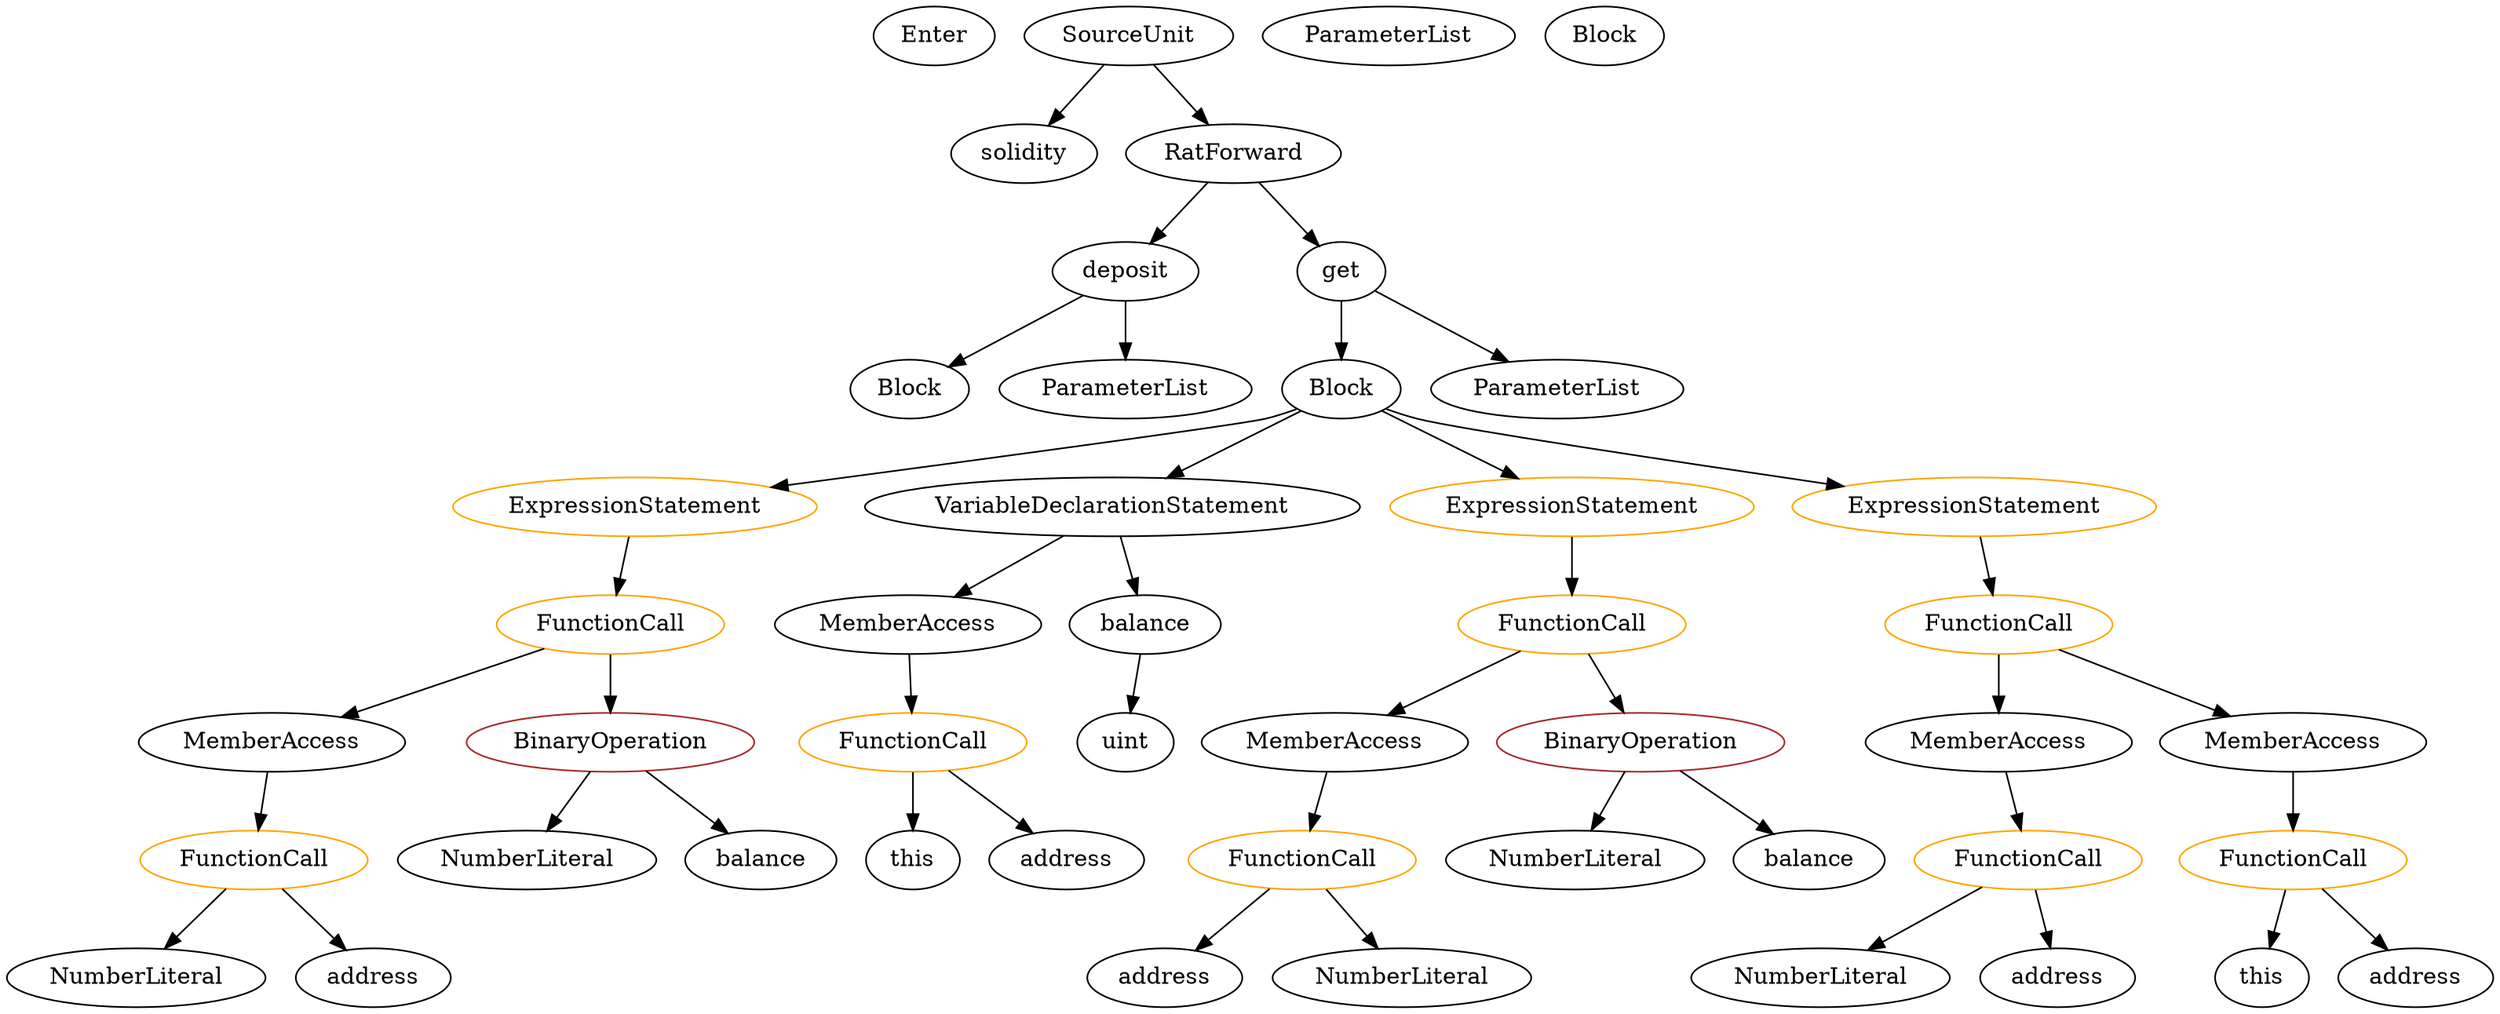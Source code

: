 strict digraph {
	graph [bb="0,0,1299.1,612"];
	node [label="\N"];
	Enter	[height=0.5,
		pos="469.54,594",
		width=0.83628];
	ElementaryTypeName_address_1	[color=black,
		height=0.5,
		label=address,
		pos="606.54,18",
		width=1.0996];
	Identifier_this	[color=black,
		height=0.5,
		label=this,
		pos="467.54,90",
		width=0.75];
	NumberLiteral_Unnamed_2	[color=black,
		height=0.5,
		label=NumberLiteral,
		pos="63.539,18",
		width=1.765];
	Block_Unnamed_2	[color=black,
		height=0.5,
		label=Block,
		pos="681.54,378",
		width=0.90558];
	ExpressionStatement_Unnamed_1	[color=orange,
		height=0.5,
		label=ExpressionStatement,
		pos="331.54,306",
		width=2.458];
	Block_Unnamed_2 -> ExpressionStatement_Unnamed_1	[pos="e,399.7,317.86 657.14,365.84 651.75,363.67 646.02,361.58 640.54,360 618.82,353.72 495.19,333.28 411.04,319.69"];
	VariableDeclarationStatement_Unnamed	[color=black,
		height=0.5,
		label=VariableDeclarationStatement,
		pos="568.54,306",
		width=3.3174];
	Block_Unnamed_2 -> VariableDeclarationStatement_Unnamed	[pos="e,595.7,323.82 660.28,363.83 644.86,354.28 623.59,341.1 605.42,329.85"];
	ExpressionStatement_Unnamed	[color=orange,
		height=0.5,
		label=ExpressionStatement,
		pos="794.54,306",
		width=2.458];
	Block_Unnamed_2 -> ExpressionStatement_Unnamed	[pos="e,767.8,323.57 702.79,363.83 718.33,354.21 739.78,340.92 758.04,329.61"];
	ExpressionStatement_Unnamed_2	[color=orange,
		height=0.5,
		label=ExpressionStatement,
		pos="1009.5,306",
		width=2.458];
	Block_Unnamed_2 -> ExpressionStatement_Unnamed_2	[pos="e,941.4,317.88 705.95,365.89 711.34,363.72 717.07,361.62 722.54,360 760.53,348.75 859.2,331.47 930.24,319.72"];
	ElementaryTypeName_address_2	[color=black,
		height=0.5,
		label=address,
		pos="184.54,18",
		width=1.0996];
	MemberAccess_Unnamed_3	[color=black,
		height=0.5,
		label=MemberAccess,
		pos="1029.5,162",
		width=1.9174];
	FunctionCall_Unnamed_6	[color=orange,
		height=0.5,
		label=FunctionCall,
		pos="1048.5,90",
		width=1.6125];
	MemberAccess_Unnamed_3 -> FunctionCall_Unnamed_6	[pos="e,1043.9,108.1 1034.2,143.7 1036.3,136.24 1038.7,127.32 1040.9,118.97"];
	NumberLiteral_Unnamed_1	[color=black,
		height=0.5,
		label=NumberLiteral,
		pos="813.54,90",
		width=1.765];
	FunctionCall_Unnamed_5	[color=orange,
		height=0.5,
		label=FunctionCall,
		pos="1029.5,234",
		width=1.6125];
	FunctionCall_Unnamed_5 -> MemberAccess_Unnamed_3	[pos="e,1029.5,180.1 1029.5,215.7 1029.5,208.41 1029.5,199.73 1029.5,191.54"];
	MemberAccess_Unnamed_4	[color=black,
		height=0.5,
		label=MemberAccess,
		pos="1185.5,162",
		width=1.9174];
	FunctionCall_Unnamed_5 -> MemberAccess_Unnamed_4	[pos="e,1151.7,178.16 1061.5,218.67 1084.5,208.34 1115.8,194.28 1141.3,182.87"];
	Identifier_this_1	[color=black,
		height=0.5,
		label=this,
		pos="1174.5,18",
		width=0.75];
	NumberLiteral_Unnamed_4	[color=black,
		height=0.5,
		label=NumberLiteral,
		pos="938.54,18",
		width=1.765];
	SourceUnit_Unnamed	[color=black,
		height=0.5,
		label=SourceUnit,
		pos="570.54,594",
		width=1.46];
	PragmaDirective_solidity	[color=black,
		height=0.5,
		label=solidity,
		pos="514.54,522",
		width=1.0442];
	SourceUnit_Unnamed -> PragmaDirective_solidity	[pos="e,527.33,538.99 557.27,576.41 550.48,567.92 542.07,557.41 534.51,547.96"];
	ContractDefinition_RatForward	[color=black,
		height=0.5,
		label=RatForward,
		pos="625.54,522",
		width=1.5432];
	SourceUnit_Unnamed -> ContractDefinition_RatForward	[pos="e,612.22,539.96 583.57,576.41 590.05,568.16 598.03,558.01 605.29,548.78"];
	MemberAccess_Unnamed_1	[color=black,
		height=0.5,
		label=MemberAccess,
		pos="701.54,162",
		width=1.9174];
	FunctionCall_Unnamed_2	[color=orange,
		height=0.5,
		label=FunctionCall,
		pos="673.54,90",
		width=1.6125];
	MemberAccess_Unnamed_1 -> FunctionCall_Unnamed_2	[pos="e,680.38,108.1 694.62,143.7 691.6,136.15 687.99,127.12 684.61,118.68"];
	ElementaryTypeName_uint	[color=black,
		height=0.5,
		label=uint,
		pos="587.54,162",
		width=0.75];
	NumberLiteral_Unnamed	[color=black,
		height=0.5,
		label=NumberLiteral,
		pos="727.54,18",
		width=1.765];
	ParameterList_Unnamed_1	[color=black,
		height=0.5,
		label=ParameterList,
		pos="702.54,594",
		width=1.7095];
	FunctionDefinition_deposit	[color=black,
		height=0.5,
		label=deposit,
		pos="569.54,450",
		width=1.0581];
	Block_Unnamed	[color=black,
		height=0.5,
		label=Block,
		pos="457.54,378",
		width=0.90558];
	FunctionDefinition_deposit -> Block_Unnamed	[pos="e,478.38,392.03 547.14,435 530.15,424.38 506.61,409.67 487.92,397.99"];
	ParameterList_Unnamed	[color=black,
		height=0.5,
		label=ParameterList,
		pos="569.54,378",
		width=1.7095];
	FunctionDefinition_deposit -> ParameterList_Unnamed	[pos="e,569.54,396.1 569.54,431.7 569.54,424.41 569.54,415.73 569.54,407.54"];
	FunctionCall_Unnamed_2 -> ElementaryTypeName_address_1	[pos="e,621.84,34.988 657.66,72.411 649.28,63.655 638.84,52.751 629.59,43.082"];
	FunctionCall_Unnamed_2 -> NumberLiteral_Unnamed	[pos="e,714.59,35.789 686.61,72.055 692.91,63.887 700.61,53.912 707.62,44.824"];
	FunctionCall_Unnamed_3	[color=orange,
		height=0.5,
		label=FunctionCall,
		pos="318.54,234",
		width=1.6125];
	ExpressionStatement_Unnamed_1 -> FunctionCall_Unnamed_3	[pos="e,321.72,252.1 328.33,287.7 326.96,280.32 325.32,271.52 323.79,263.25"];
	MemberAccess_Unnamed	[color=black,
		height=0.5,
		label=MemberAccess,
		pos="464.54,234",
		width=1.9174];
	FunctionCall_Unnamed	[color=orange,
		height=0.5,
		label=FunctionCall,
		pos="467.54,162",
		width=1.6125];
	MemberAccess_Unnamed -> FunctionCall_Unnamed	[pos="e,466.81,180.1 465.28,215.7 465.59,208.41 465.96,199.73 466.32,191.54"];
	ParameterList_Unnamed_2	[color=black,
		height=0.5,
		label=ParameterList,
		pos="793.54,378",
		width=1.7095];
	FunctionCall_Unnamed -> Identifier_this	[pos="e,467.54,108.1 467.54,143.7 467.54,136.41 467.54,127.73 467.54,119.54"];
	ElementaryTypeName_address	[color=black,
		height=0.5,
		label=address,
		pos="552.54,90",
		width=1.0996];
	FunctionCall_Unnamed -> ElementaryTypeName_address	[pos="e,534.1,106.19 487.25,144.76 498.62,135.4 513.07,123.5 525.49,113.28"];
	BinaryOperation_Unnamed	[color=brown,
		height=0.5,
		label=BinaryOperation,
		pos="860.54,162",
		width=1.9867];
	BinaryOperation_Unnamed -> NumberLiteral_Unnamed_1	[pos="e,824.81,107.79 849.16,144.05 843.73,135.97 837.12,126.12 831.07,117.11"];
	Identifier_balance	[color=black,
		height=0.5,
		label=balance,
		pos="933.54,90",
		width=1.0719];
	BinaryOperation_Unnamed -> Identifier_balance	[pos="e,917.36,106.51 877.84,144.41 887.19,135.44 898.9,124.21 909.16,114.37"];
	NumberLiteral_Unnamed_3	[color=black,
		height=0.5,
		label=NumberLiteral,
		pos="263.54,90",
		width=1.765];
	MemberAccess_Unnamed_2	[color=black,
		height=0.5,
		label=MemberAccess,
		pos="141.54,162",
		width=1.9174];
	FunctionCall_Unnamed_3 -> MemberAccess_Unnamed_2	[pos="e,178.57,177.65 283.57,219.17 256.56,208.49 218.9,193.59 189.14,181.83"];
	BinaryOperation_Unnamed_1	[color=brown,
		height=0.5,
		label=BinaryOperation,
		pos="318.54,162",
		width=1.9867];
	FunctionCall_Unnamed_3 -> BinaryOperation_Unnamed_1	[pos="e,318.54,180.1 318.54,215.7 318.54,208.41 318.54,199.73 318.54,191.54"];
	ContractDefinition_RatForward -> FunctionDefinition_deposit	[pos="e,582.58,467.31 611.98,504.05 605.28,495.68 597.06,485.4 589.65,476.13"];
	FunctionDefinition_get	[color=black,
		height=0.5,
		label=get,
		pos="681.54,450",
		width=0.75];
	ContractDefinition_RatForward -> FunctionDefinition_get	[pos="e,669.25,466.36 639.09,504.05 645.99,495.44 654.49,484.81 662.07,475.33"];
	VariableDeclarationStatement_Unnamed -> MemberAccess_Unnamed	[pos="e,488.77,251.31 543.36,288.05 529.75,278.89 512.77,267.46 498.05,257.56"];
	VariableDeclaration_balance	[color=black,
		height=0.5,
		label=balance,
		pos="590.54,234",
		width=1.0719];
	VariableDeclarationStatement_Unnamed -> VariableDeclaration_balance	[pos="e,585.16,252.1 573.98,287.7 576.32,280.24 579.12,271.32 581.75,262.97"];
	FunctionCall_Unnamed_6 -> NumberLiteral_Unnamed_4	[pos="e,963.52,34.899 1023.9,73.291 1008.8,63.721 989.38,51.353 972.86,40.84"];
	ElementaryTypeName_address_3	[color=black,
		height=0.5,
		label=address,
		pos="1059.5,18",
		width=1.0996];
	FunctionCall_Unnamed_6 -> ElementaryTypeName_address_3	[pos="e,1056.9,36.104 1051.3,71.697 1052.4,64.322 1053.8,55.524 1055.1,47.25"];
	FunctionCall_Unnamed_1	[color=orange,
		height=0.5,
		label=FunctionCall,
		pos="794.54,234",
		width=1.6125];
	ExpressionStatement_Unnamed -> FunctionCall_Unnamed_1	[pos="e,794.54,252.1 794.54,287.7 794.54,280.41 794.54,271.73 794.54,263.54"];
	FunctionCall_Unnamed_4	[color=orange,
		height=0.5,
		label=FunctionCall,
		pos="123.54,90",
		width=1.6125];
	FunctionCall_Unnamed_4 -> NumberLiteral_Unnamed_2	[pos="e,78.073,35.956 109.32,72.411 102.18,64.077 93.365,53.797 85.386,44.488"];
	FunctionCall_Unnamed_4 -> ElementaryTypeName_address_2	[pos="e,170.61,34.988 137.99,72.411 145.55,63.744 154.94,52.971 163.3,43.375"];
	Block_Unnamed_1	[color=black,
		height=0.5,
		label=Block,
		pos="814.54,594",
		width=0.90558];
	FunctionDefinition_get -> Block_Unnamed_2	[pos="e,681.54,396.1 681.54,431.7 681.54,424.41 681.54,415.73 681.54,407.54"];
	FunctionDefinition_get -> ParameterList_Unnamed_2	[pos="e,768.24,394.81 700.79,436.97 716.66,427.05 739.59,412.72 758.67,400.79"];
	FunctionCall_Unnamed_1 -> MemberAccess_Unnamed_1	[pos="e,723.2,179.31 773.44,217.12 761.24,207.94 745.69,196.23 732.17,186.06"];
	FunctionCall_Unnamed_1 -> BinaryOperation_Unnamed	[pos="e,844.55,179.96 810.18,216.41 818.12,207.99 827.93,197.58 836.78,188.2"];
	FunctionCall_Unnamed_7	[color=orange,
		height=0.5,
		label=FunctionCall,
		pos="1185.5,90",
		width=1.6125];
	FunctionCall_Unnamed_7 -> Identifier_this_1	[pos="e,1177.2,36.104 1182.8,71.697 1181.7,64.322 1180.3,55.524 1179,47.25"];
	ElementaryTypeName_address_4	[color=black,
		height=0.5,
		label=address,
		pos="1259.5,18",
		width=1.0996];
	FunctionCall_Unnamed_7 -> ElementaryTypeName_address_4	[pos="e,1242.9,34.749 1203.1,72.411 1212.5,63.504 1224.3,52.373 1234.6,42.581"];
	ExpressionStatement_Unnamed_2 -> FunctionCall_Unnamed_5	[pos="e,1024.7,252.1 1014.5,287.7 1016.6,280.24 1019.2,271.32 1021.5,262.97"];
	Identifier_balance_1	[color=black,
		height=0.5,
		label=balance,
		pos="383.54,90",
		width=1.0719];
	MemberAccess_Unnamed_2 -> FunctionCall_Unnamed_4	[pos="e,127.94,108.1 137.09,143.7 135.19,136.32 132.93,127.52 130.8,119.25"];
	BinaryOperation_Unnamed_1 -> NumberLiteral_Unnamed_3	[pos="e,276.73,107.79 305.22,144.05 298.81,135.89 290.97,125.91 283.83,116.82"];
	BinaryOperation_Unnamed_1 -> Identifier_balance_1	[pos="e,368.84,106.83 334.27,144.05 342.33,135.38 352.27,124.67 361.12,115.15"];
	MemberAccess_Unnamed_4 -> FunctionCall_Unnamed_7	[pos="e,1185.5,108.1 1185.5,143.7 1185.5,136.41 1185.5,127.73 1185.5,119.54"];
	VariableDeclaration_balance -> ElementaryTypeName_uint	[pos="e,588.27,180.1 589.8,215.7 589.48,208.41 589.11,199.73 588.76,191.54"];
}
